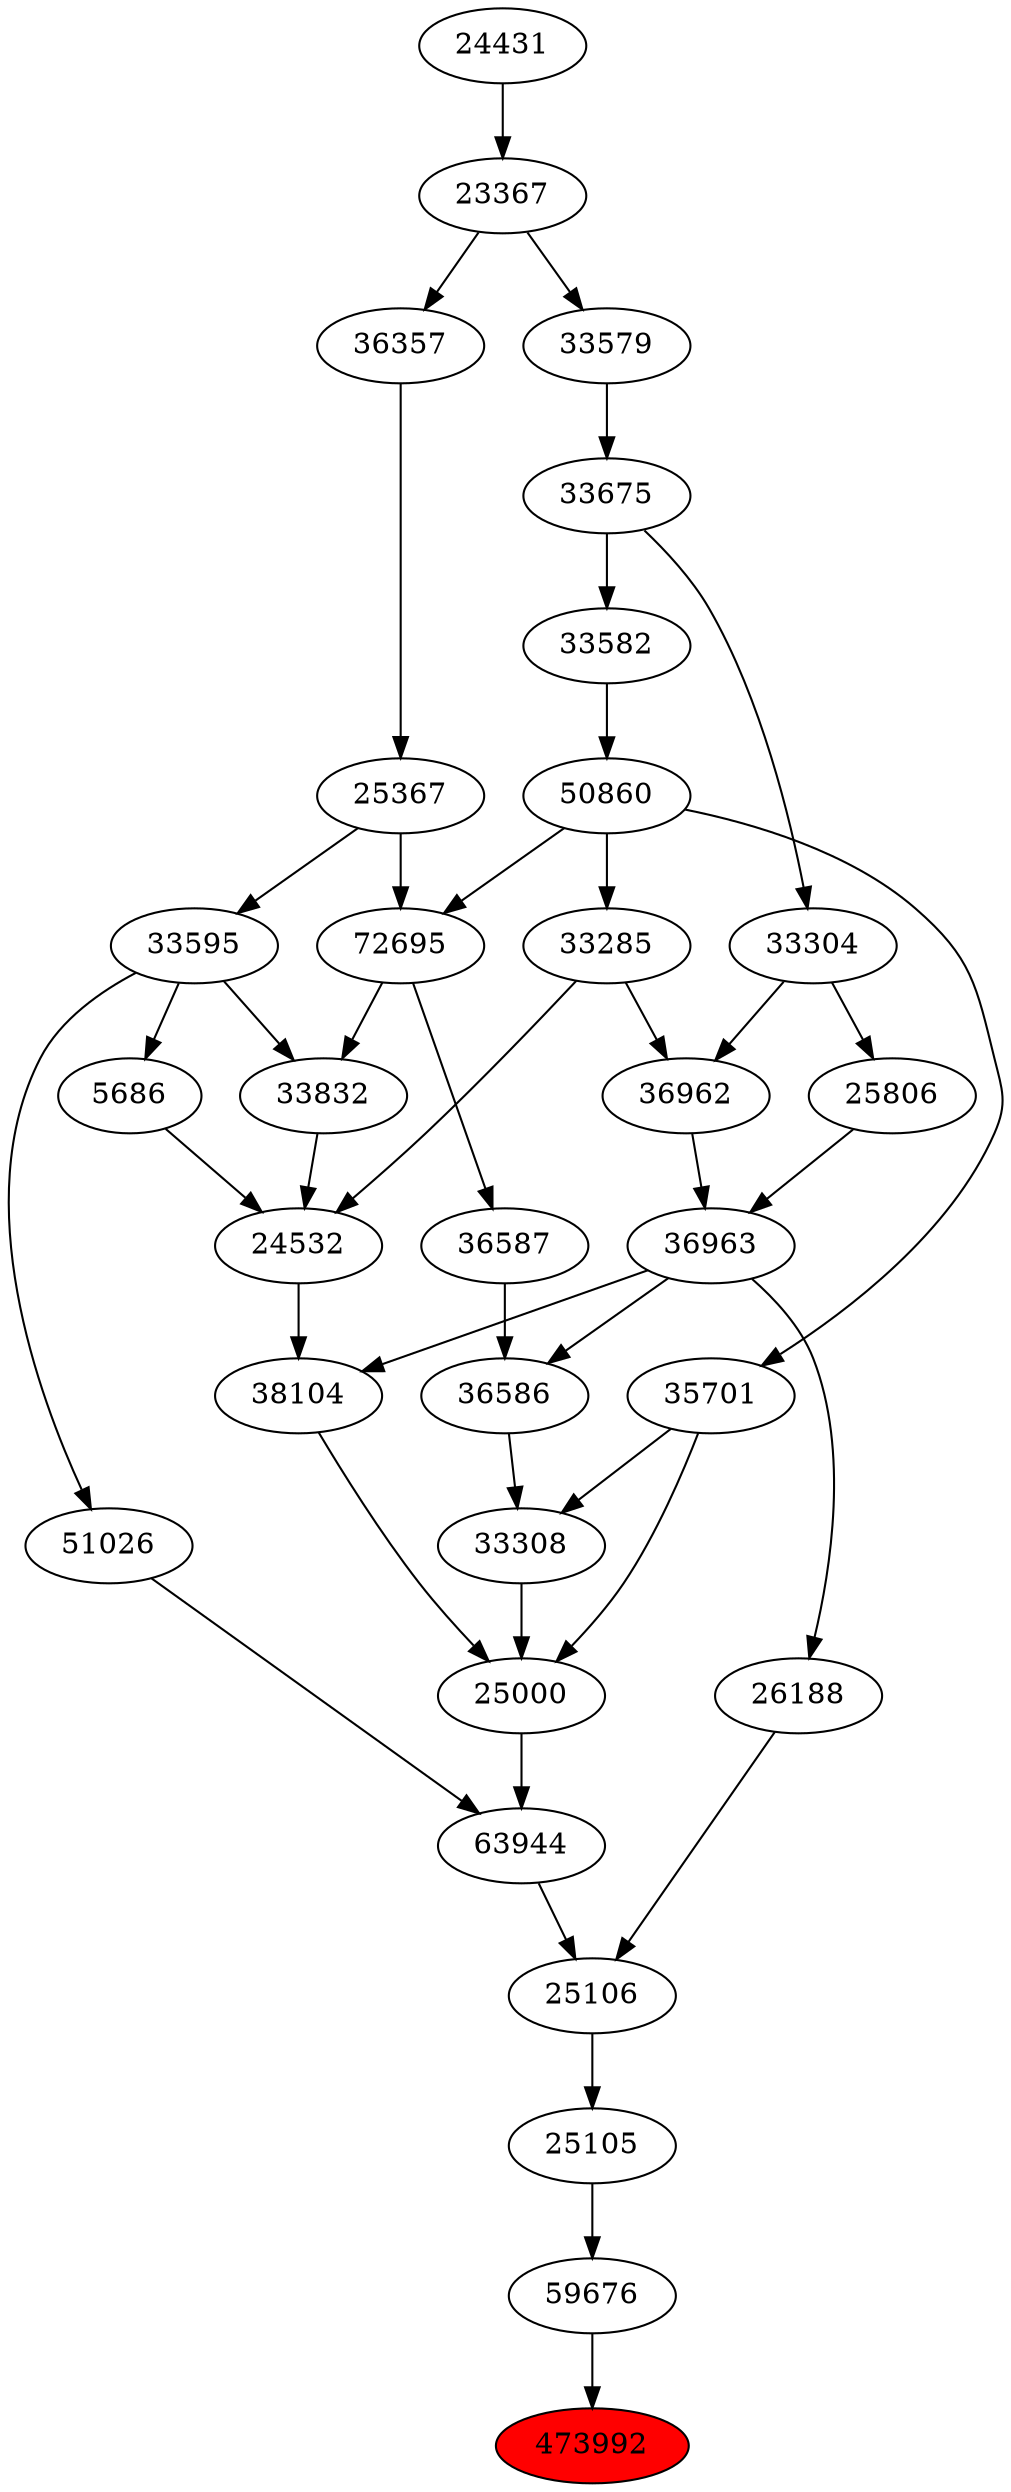 strict digraph{ 
473992 [label="473992" fillcolor=red style=filled]
59676 -> 473992
59676 [label="59676"]
25105 -> 59676
25105 [label="25105"]
25106 -> 25105
25106 [label="25106"]
26188 -> 25106
63944 -> 25106
26188 [label="26188"]
36963 -> 26188
63944 [label="63944"]
25000 -> 63944
51026 -> 63944
36963 [label="36963"]
36962 -> 36963
25806 -> 36963
25000 [label="25000"]
33308 -> 25000
38104 -> 25000
35701 -> 25000
51026 [label="51026"]
33595 -> 51026
36962 [label="36962"]
33285 -> 36962
33304 -> 36962
25806 [label="25806"]
33304 -> 25806
33308 [label="33308"]
36586 -> 33308
35701 -> 33308
38104 [label="38104"]
24532 -> 38104
36963 -> 38104
35701 [label="35701"]
50860 -> 35701
33595 [label="33595"]
25367 -> 33595
33285 [label="33285"]
50860 -> 33285
33304 [label="33304"]
33675 -> 33304
36586 [label="36586"]
36587 -> 36586
36963 -> 36586
24532 [label="24532"]
33285 -> 24532
5686 -> 24532
33832 -> 24532
50860 [label="50860"]
33582 -> 50860
25367 [label="25367"]
36357 -> 25367
33675 [label="33675"]
33579 -> 33675
36587 [label="36587"]
72695 -> 36587
5686 [label="5686"]
33595 -> 5686
33832 [label="33832"]
72695 -> 33832
33595 -> 33832
33582 [label="33582"]
33675 -> 33582
36357 [label="36357"]
23367 -> 36357
33579 [label="33579"]
23367 -> 33579
72695 [label="72695"]
50860 -> 72695
25367 -> 72695
23367 [label="23367"]
24431 -> 23367
24431 [label="24431"]
}